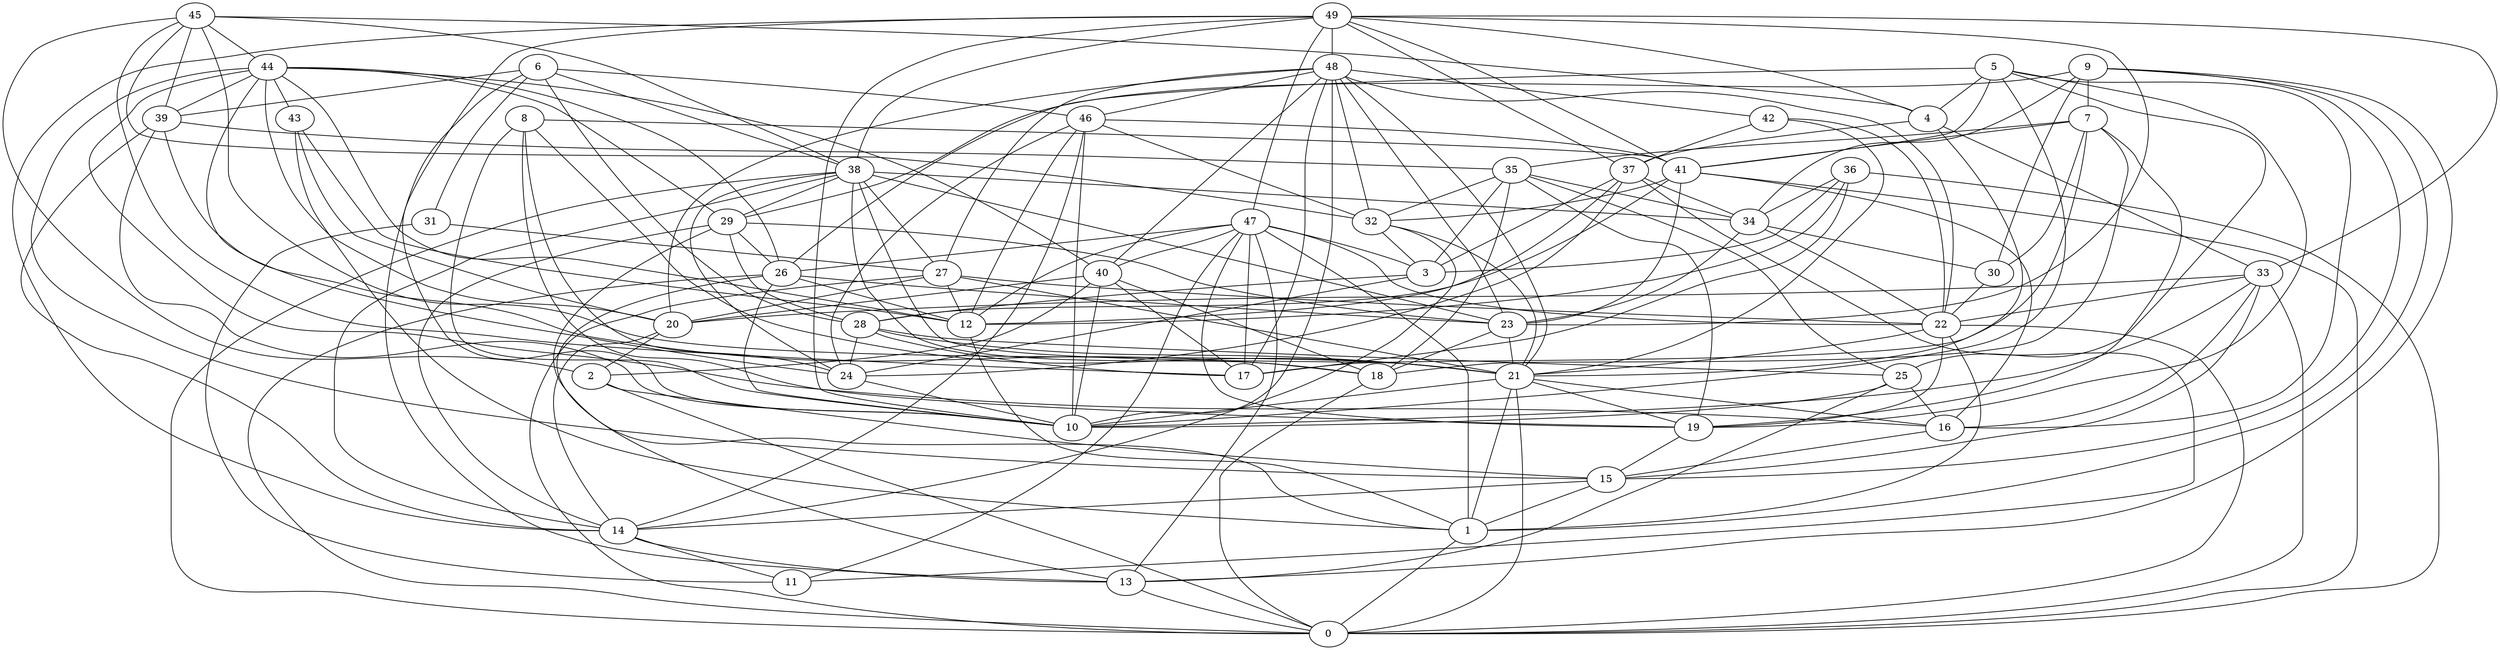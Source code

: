 digraph GG_graph {

subgraph G_graph {
edge [color = black]
"43" -> "1" [dir = none]
"22" -> "1" [dir = none]
"26" -> "10" [dir = none]
"37" -> "34" [dir = none]
"37" -> "3" [dir = none]
"40" -> "2" [dir = none]
"5" -> "4" [dir = none]
"5" -> "25" [dir = none]
"5" -> "16" [dir = none]
"5" -> "10" [dir = none]
"7" -> "17" [dir = none]
"7" -> "18" [dir = none]
"35" -> "25" [dir = none]
"27" -> "12" [dir = none]
"29" -> "28" [dir = none]
"20" -> "14" [dir = none]
"24" -> "10" [dir = none]
"44" -> "39" [dir = none]
"44" -> "24" [dir = none]
"49" -> "33" [dir = none]
"49" -> "48" [dir = none]
"49" -> "23" [dir = none]
"49" -> "47" [dir = none]
"49" -> "38" [dir = none]
"38" -> "14" [dir = none]
"38" -> "29" [dir = none]
"38" -> "24" [dir = none]
"38" -> "27" [dir = none]
"8" -> "10" [dir = none]
"47" -> "11" [dir = none]
"47" -> "40" [dir = none]
"47" -> "13" [dir = none]
"47" -> "3" [dir = none]
"47" -> "1" [dir = none]
"47" -> "19" [dir = none]
"16" -> "15" [dir = none]
"21" -> "10" [dir = none]
"23" -> "18" [dir = none]
"36" -> "3" [dir = none]
"1" -> "0" [dir = none]
"9" -> "30" [dir = none]
"9" -> "29" [dir = none]
"48" -> "42" [dir = none]
"48" -> "46" [dir = none]
"6" -> "46" [dir = none]
"45" -> "4" [dir = none]
"31" -> "27" [dir = none]
"46" -> "41" [dir = none]
"46" -> "32" [dir = none]
"45" -> "21" [dir = none]
"48" -> "23" [dir = none]
"6" -> "38" [dir = none]
"49" -> "14" [dir = none]
"49" -> "37" [dir = none]
"27" -> "22" [dir = none]
"22" -> "0" [dir = none]
"46" -> "24" [dir = none]
"5" -> "19" [dir = none]
"44" -> "15" [dir = none]
"48" -> "22" [dir = none]
"6" -> "31" [dir = none]
"49" -> "41" [dir = none]
"43" -> "12" [dir = none]
"23" -> "21" [dir = none]
"45" -> "32" [dir = none]
"35" -> "19" [dir = none]
"35" -> "18" [dir = none]
"5" -> "41" [dir = none]
"44" -> "43" [dir = none]
"45" -> "17" [dir = none]
"44" -> "16" [dir = none]
"29" -> "14" [dir = none]
"27" -> "0" [dir = none]
"44" -> "29" [dir = none]
"7" -> "35" [dir = none]
"19" -> "15" [dir = none]
"9" -> "34" [dir = none]
"13" -> "0" [dir = none]
"39" -> "14" [dir = none]
"41" -> "16" [dir = none]
"44" -> "26" [dir = none]
"46" -> "14" [dir = none]
"48" -> "17" [dir = none]
"34" -> "22" [dir = none]
"45" -> "38" [dir = none]
"42" -> "37" [dir = none]
"44" -> "20" [dir = none]
"18" -> "0" [dir = none]
"49" -> "4" [dir = none]
"46" -> "12" [dir = none]
"15" -> "14" [dir = none]
"30" -> "22" [dir = none]
"9" -> "15" [dir = none]
"47" -> "22" [dir = none]
"8" -> "41" [dir = none]
"8" -> "24" [dir = none]
"37" -> "12" [dir = none]
"21" -> "16" [dir = none]
"48" -> "10" [dir = none]
"41" -> "23" [dir = none]
"6" -> "10" [dir = none]
"44" -> "12" [dir = none]
"32" -> "21" [dir = none]
"33" -> "15" [dir = none]
"12" -> "1" [dir = none]
"48" -> "40" [dir = none]
"39" -> "10" [dir = none]
"44" -> "40" [dir = none]
"34" -> "30" [dir = none]
"33" -> "20" [dir = none]
"4" -> "37" [dir = none]
"36" -> "0" [dir = none]
"35" -> "34" [dir = none]
"6" -> "28" [dir = none]
"40" -> "10" [dir = none]
"47" -> "17" [dir = none]
"48" -> "27" [dir = none]
"36" -> "34" [dir = none]
"14" -> "13" [dir = none]
"7" -> "30" [dir = none]
"26" -> "0" [dir = none]
"9" -> "13" [dir = none]
"7" -> "41" [dir = none]
"33" -> "22" [dir = none]
"21" -> "1" [dir = none]
"29" -> "23" [dir = none]
"45" -> "44" [dir = none]
"42" -> "22" [dir = none]
"40" -> "17" [dir = none]
"26" -> "13" [dir = none]
"21" -> "0" [dir = none]
"20" -> "2" [dir = none]
"21" -> "19" [dir = none]
"46" -> "10" [dir = none]
"9" -> "1" [dir = none]
"36" -> "17" [dir = none]
"8" -> "19" [dir = none]
"34" -> "23" [dir = none]
"41" -> "0" [dir = none]
"14" -> "11" [dir = none]
"48" -> "21" [dir = none]
"42" -> "21" [dir = none]
"33" -> "0" [dir = none]
"39" -> "18" [dir = none]
"22" -> "21" [dir = none]
"37" -> "11" [dir = none]
"28" -> "24" [dir = none]
"5" -> "26" [dir = none]
"2" -> "15" [dir = none]
"25" -> "13" [dir = none]
"31" -> "11" [dir = none]
"49" -> "10" [dir = none]
"7" -> "19" [dir = none]
"41" -> "32" [dir = none]
"43" -> "20" [dir = none]
"48" -> "32" [dir = none]
"36" -> "12" [dir = none]
"32" -> "3" [dir = none]
"33" -> "16" [dir = none]
"27" -> "21" [dir = none]
"47" -> "26" [dir = none]
"6" -> "39" [dir = none]
"26" -> "23" [dir = none]
"35" -> "32" [dir = none]
"38" -> "34" [dir = none]
"49" -> "13" [dir = none]
"28" -> "21" [dir = none]
"25" -> "16" [dir = none]
"3" -> "28" [dir = none]
"25" -> "10" [dir = none]
"38" -> "21" [dir = none]
"39" -> "35" [dir = none]
"45" -> "39" [dir = none]
"41" -> "28" [dir = none]
"4" -> "21" [dir = none]
"35" -> "3" [dir = none]
"40" -> "20" [dir = none]
"32" -> "14" [dir = none]
"38" -> "18" [dir = none]
"48" -> "20" [dir = none]
"40" -> "18" [dir = none]
"28" -> "17" [dir = none]
"15" -> "1" [dir = none]
"3" -> "24" [dir = none]
"37" -> "24" [dir = none]
"22" -> "19" [dir = none]
"29" -> "1" [dir = none]
"2" -> "0" [dir = none]
"38" -> "23" [dir = none]
"28" -> "25" [dir = none]
"4" -> "33" [dir = none]
"26" -> "12" [dir = none]
"9" -> "7" [dir = none]
"27" -> "20" [dir = none]
"8" -> "21" [dir = none]
"45" -> "2" [dir = none]
"29" -> "26" [dir = none]
"33" -> "10" [dir = none]
"47" -> "12" [dir = none]
"38" -> "0" [dir = none]
}

}
